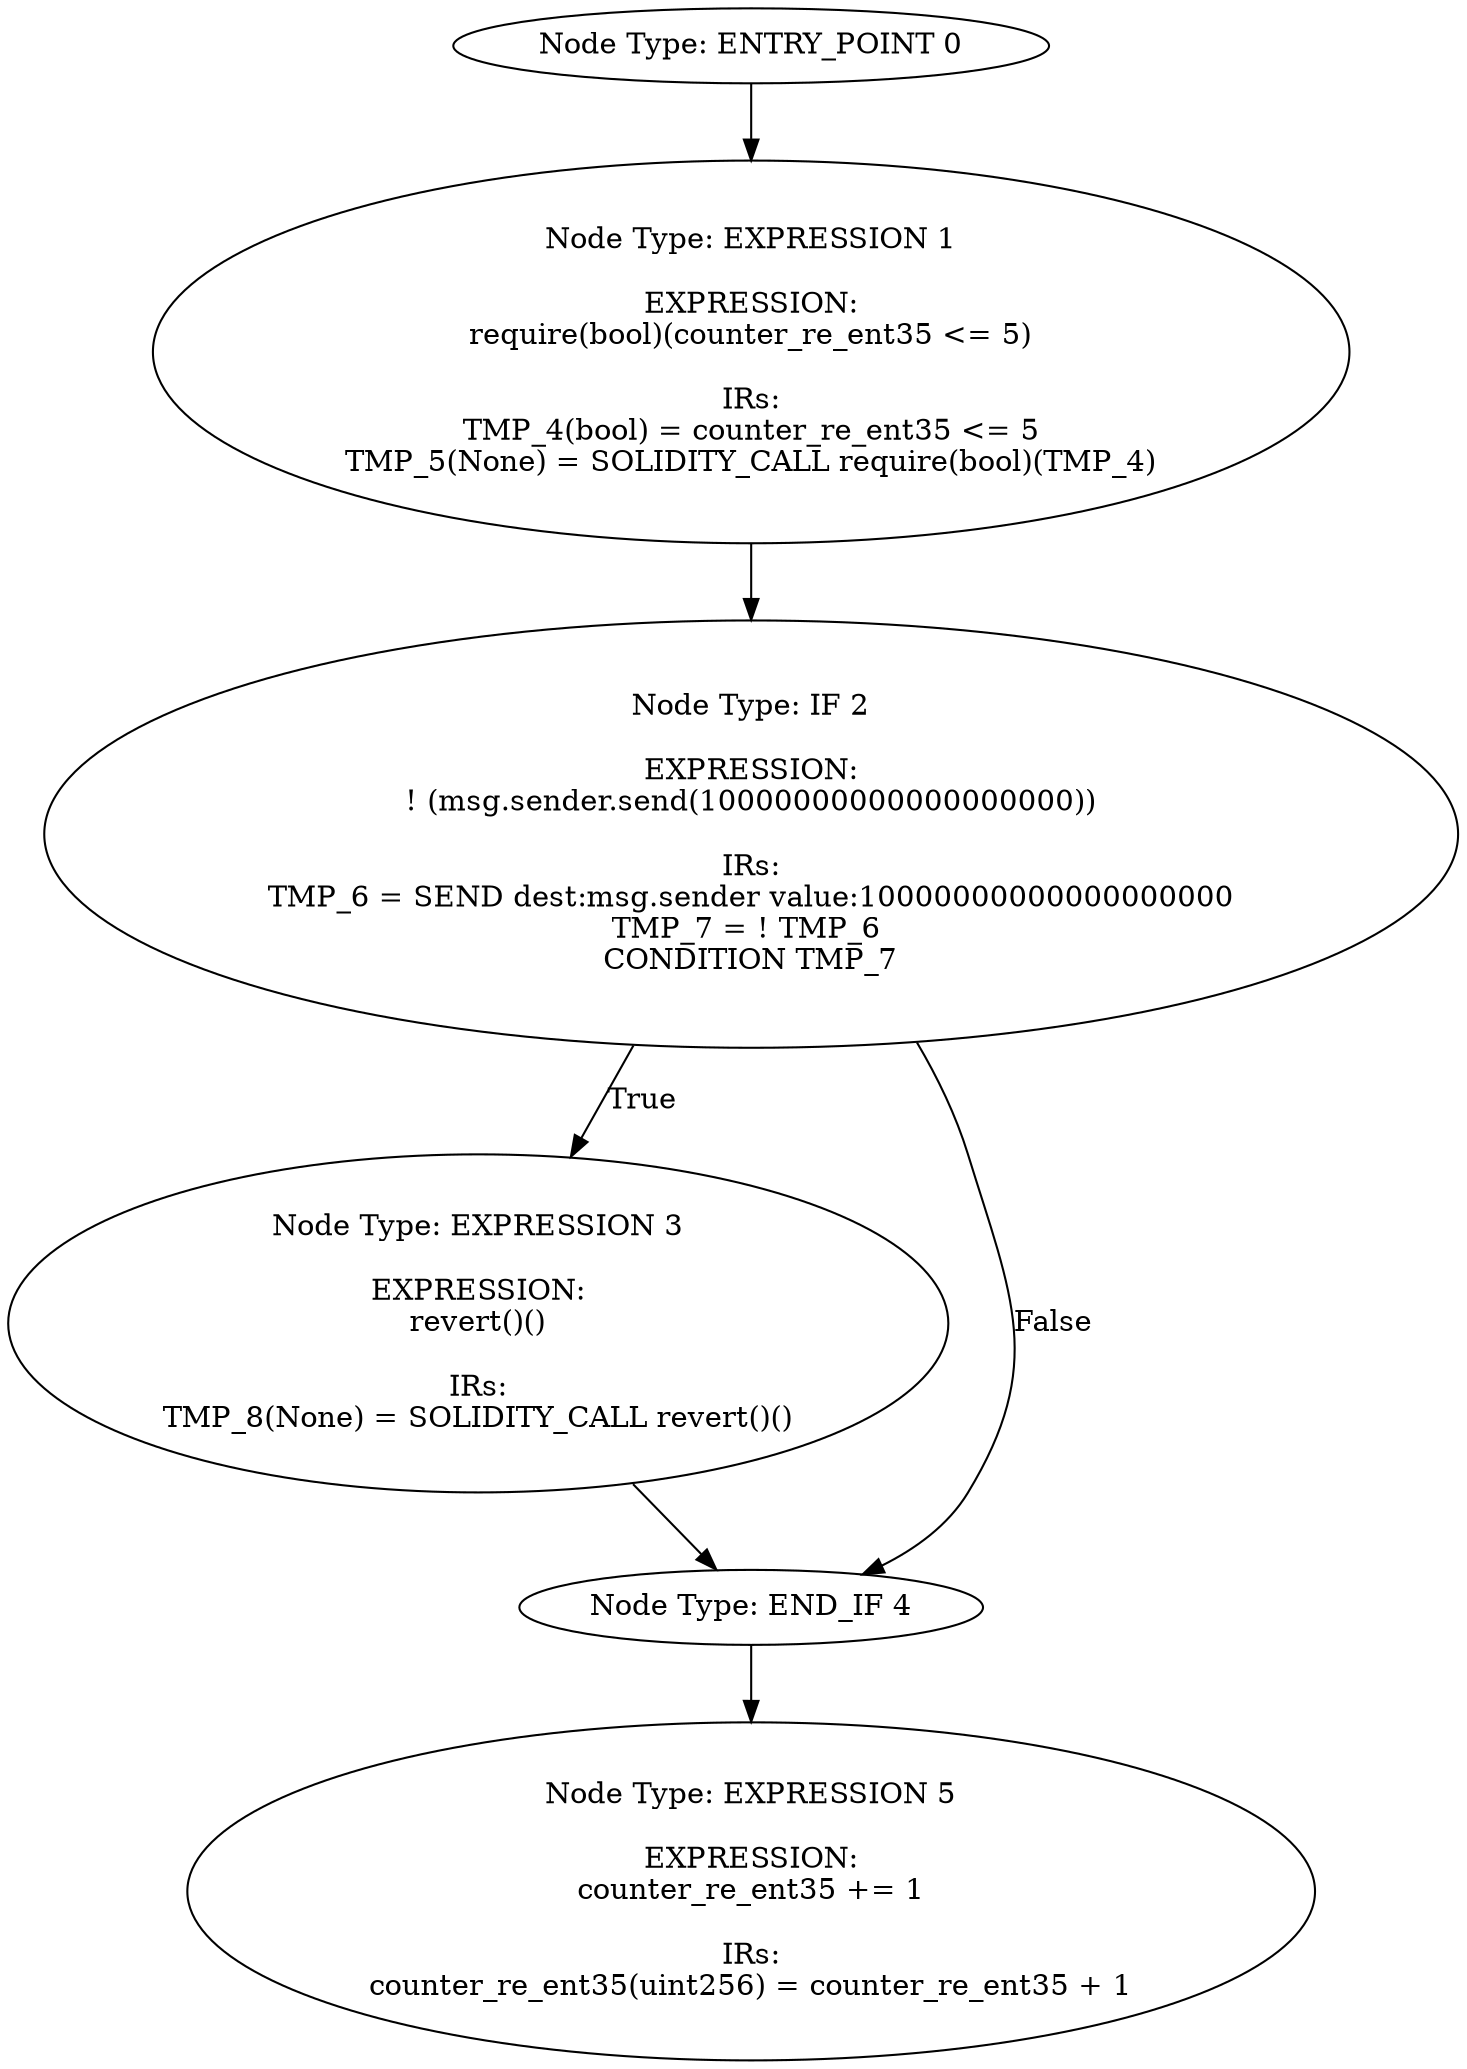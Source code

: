 digraph{
0[label="Node Type: ENTRY_POINT 0
"];
0->1;
1[label="Node Type: EXPRESSION 1

EXPRESSION:
require(bool)(counter_re_ent35 <= 5)

IRs:
TMP_4(bool) = counter_re_ent35 <= 5
TMP_5(None) = SOLIDITY_CALL require(bool)(TMP_4)"];
1->2;
2[label="Node Type: IF 2

EXPRESSION:
! (msg.sender.send(10000000000000000000))

IRs:
TMP_6 = SEND dest:msg.sender value:10000000000000000000
TMP_7 = ! TMP_6 
CONDITION TMP_7"];
2->3[label="True"];
2->4[label="False"];
3[label="Node Type: EXPRESSION 3

EXPRESSION:
revert()()

IRs:
TMP_8(None) = SOLIDITY_CALL revert()()"];
3->4;
4[label="Node Type: END_IF 4
"];
4->5;
5[label="Node Type: EXPRESSION 5

EXPRESSION:
counter_re_ent35 += 1

IRs:
counter_re_ent35(uint256) = counter_re_ent35 + 1"];
}
